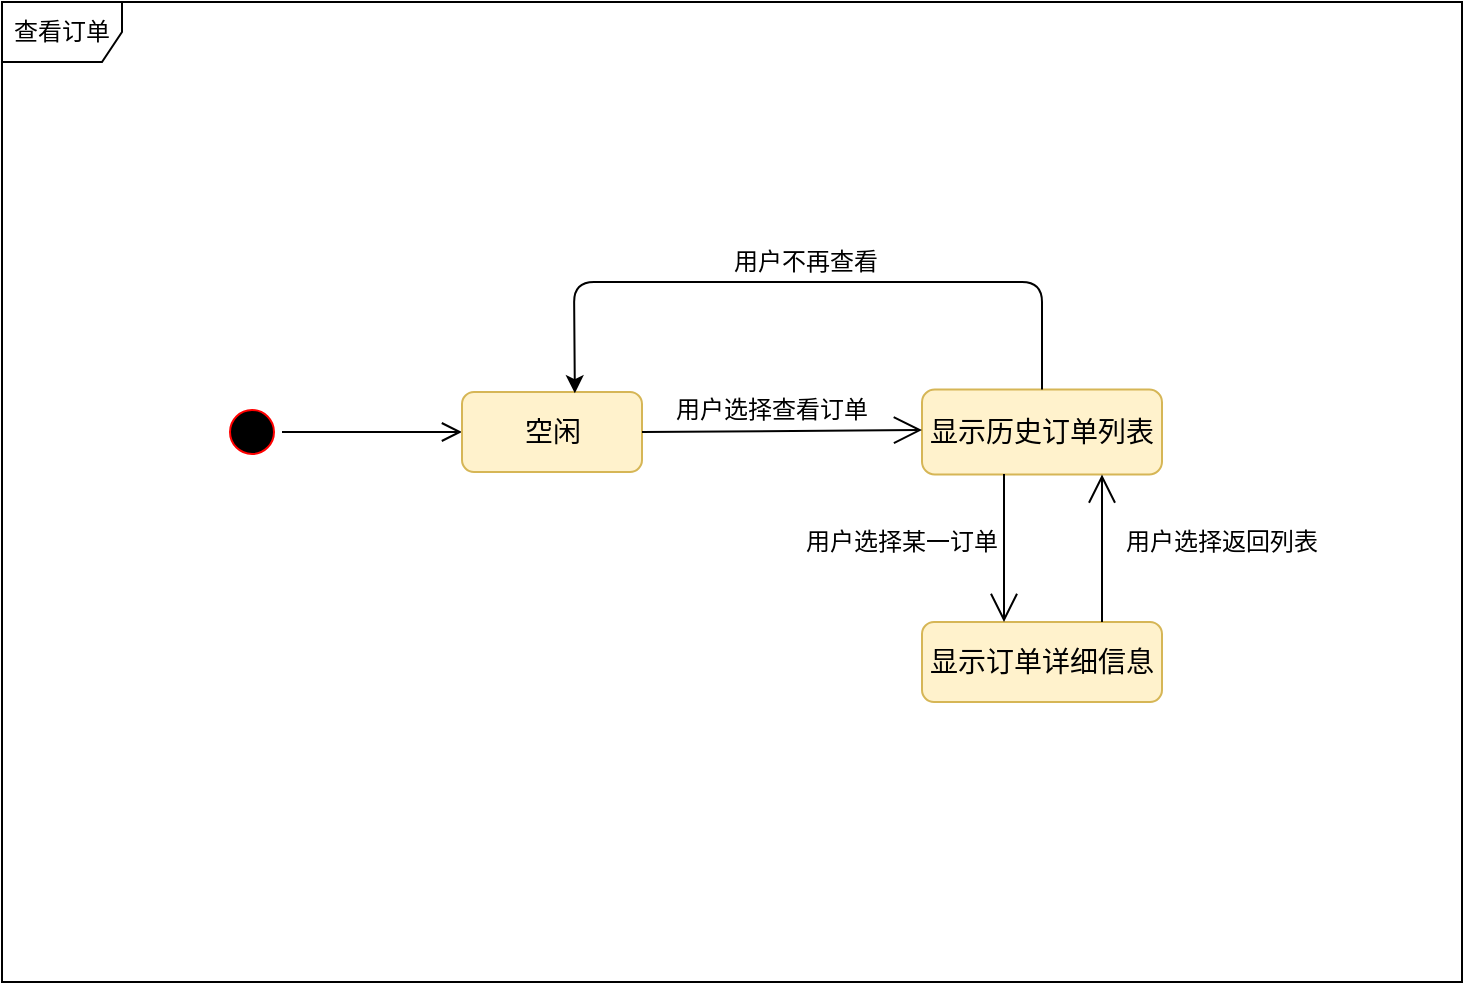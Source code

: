 <mxfile version="12.8.8" type="device"><diagram id="ZJl1b3c11EoYXZP5DNEp" name="Page-1"><mxGraphModel dx="1038" dy="575" grid="1" gridSize="10" guides="1" tooltips="1" connect="1" arrows="1" fold="1" page="1" pageScale="1" pageWidth="827" pageHeight="1169" math="0" shadow="0"><root><mxCell id="0"/><mxCell id="1" parent="0"/><mxCell id="ZQTN3AhUQ9ie-2cK6Wip-1" value="" style="rounded=0;whiteSpace=wrap;html=1;" vertex="1" parent="1"><mxGeometry x="50" y="30" width="730" height="490" as="geometry"/></mxCell><mxCell id="ZQTN3AhUQ9ie-2cK6Wip-2" value="" style="ellipse;html=1;shape=startState;fillColor=#000000;strokeColor=#ff0000;" vertex="1" parent="1"><mxGeometry x="160" y="230" width="30" height="30" as="geometry"/></mxCell><mxCell id="ZQTN3AhUQ9ie-2cK6Wip-3" value="" style="edgeStyle=orthogonalEdgeStyle;html=1;verticalAlign=bottom;endArrow=open;endSize=8;strokeColor=#000000;entryX=0;entryY=0.5;entryDx=0;entryDy=0;" edge="1" source="ZQTN3AhUQ9ie-2cK6Wip-2" parent="1" target="ZQTN3AhUQ9ie-2cK6Wip-6"><mxGeometry relative="1" as="geometry"><mxPoint x="175" y="320" as="targetPoint"/></mxGeometry></mxCell><mxCell id="ZQTN3AhUQ9ie-2cK6Wip-6" value="" style="rounded=1;whiteSpace=wrap;html=1;fillColor=#fff2cc;strokeColor=#d6b656;" vertex="1" parent="1"><mxGeometry x="280" y="225" width="90" height="40" as="geometry"/></mxCell><mxCell id="ZQTN3AhUQ9ie-2cK6Wip-7" value="&lt;font style=&quot;font-size: 14px&quot;&gt;空闲&lt;/font&gt;" style="text;html=1;strokeColor=none;fillColor=none;align=center;verticalAlign=middle;whiteSpace=wrap;rounded=0;" vertex="1" parent="1"><mxGeometry x="287.5" y="235" width="75" height="20" as="geometry"/></mxCell><mxCell id="ZQTN3AhUQ9ie-2cK6Wip-10" value="" style="rounded=1;whiteSpace=wrap;html=1;fillColor=#fff2cc;strokeColor=#d6b656;" vertex="1" parent="1"><mxGeometry x="510" y="223.75" width="120" height="42.5" as="geometry"/></mxCell><mxCell id="ZQTN3AhUQ9ie-2cK6Wip-11" value="&lt;font style=&quot;font-size: 14px&quot;&gt;显示历史订单列表&lt;/font&gt;" style="text;html=1;strokeColor=none;fillColor=none;align=center;verticalAlign=middle;whiteSpace=wrap;rounded=0;" vertex="1" parent="1"><mxGeometry x="495" y="235" width="150" height="20" as="geometry"/></mxCell><mxCell id="ZQTN3AhUQ9ie-2cK6Wip-13" value="" style="endArrow=open;endFill=1;endSize=12;html=1;strokeColor=#000000;exitX=1;exitY=0.5;exitDx=0;exitDy=0;" edge="1" parent="1" source="ZQTN3AhUQ9ie-2cK6Wip-6"><mxGeometry width="160" relative="1" as="geometry"><mxPoint x="330" y="290" as="sourcePoint"/><mxPoint x="510" y="244" as="targetPoint"/></mxGeometry></mxCell><mxCell id="ZQTN3AhUQ9ie-2cK6Wip-14" value="用户选择查看订单" style="text;html=1;strokeColor=none;fillColor=none;align=center;verticalAlign=middle;whiteSpace=wrap;rounded=0;" vertex="1" parent="1"><mxGeometry x="375" y="223.75" width="120" height="20" as="geometry"/></mxCell><mxCell id="ZQTN3AhUQ9ie-2cK6Wip-15" value="" style="rounded=1;whiteSpace=wrap;html=1;fillColor=#fff2cc;strokeColor=#d6b656;" vertex="1" parent="1"><mxGeometry x="510" y="340" width="120" height="40" as="geometry"/></mxCell><mxCell id="ZQTN3AhUQ9ie-2cK6Wip-16" value="&lt;font style=&quot;font-size: 14px&quot;&gt;显示订单详细信息&lt;/font&gt;" style="text;html=1;strokeColor=none;fillColor=none;align=center;verticalAlign=middle;whiteSpace=wrap;rounded=0;" vertex="1" parent="1"><mxGeometry x="510" y="350" width="120" height="20" as="geometry"/></mxCell><mxCell id="ZQTN3AhUQ9ie-2cK6Wip-17" value="" style="endArrow=open;endFill=1;endSize=12;html=1;strokeColor=#000000;" edge="1" parent="1"><mxGeometry width="160" relative="1" as="geometry"><mxPoint x="551" y="266" as="sourcePoint"/><mxPoint x="551" y="340" as="targetPoint"/></mxGeometry></mxCell><mxCell id="ZQTN3AhUQ9ie-2cK6Wip-18" value="用户选择某一订单" style="text;html=1;strokeColor=none;fillColor=none;align=center;verticalAlign=middle;whiteSpace=wrap;rounded=0;" vertex="1" parent="1"><mxGeometry x="450" y="290" width="100" height="20" as="geometry"/></mxCell><mxCell id="ZQTN3AhUQ9ie-2cK6Wip-19" value="" style="endArrow=classic;html=1;strokeColor=#000000;entryX=0.627;entryY=0.015;entryDx=0;entryDy=0;exitX=0.5;exitY=0;exitDx=0;exitDy=0;entryPerimeter=0;" edge="1" parent="1" source="ZQTN3AhUQ9ie-2cK6Wip-10" target="ZQTN3AhUQ9ie-2cK6Wip-6"><mxGeometry width="50" height="50" relative="1" as="geometry"><mxPoint x="390" y="320" as="sourcePoint"/><mxPoint x="440" y="270" as="targetPoint"/><Array as="points"><mxPoint x="570" y="200"/><mxPoint x="570" y="170"/><mxPoint x="336" y="170"/></Array></mxGeometry></mxCell><mxCell id="ZQTN3AhUQ9ie-2cK6Wip-20" value="用户不再查看" style="text;html=1;strokeColor=none;fillColor=none;align=center;verticalAlign=middle;whiteSpace=wrap;rounded=0;" vertex="1" parent="1"><mxGeometry x="409" y="150" width="86" height="20" as="geometry"/></mxCell><mxCell id="ZQTN3AhUQ9ie-2cK6Wip-22" value="" style="endArrow=open;endFill=1;endSize=12;html=1;strokeColor=#000000;exitX=0.75;exitY=0;exitDx=0;exitDy=0;entryX=0.75;entryY=1;entryDx=0;entryDy=0;" edge="1" parent="1" source="ZQTN3AhUQ9ie-2cK6Wip-15" target="ZQTN3AhUQ9ie-2cK6Wip-10"><mxGeometry width="160" relative="1" as="geometry"><mxPoint x="330" y="290" as="sourcePoint"/><mxPoint x="490" y="290" as="targetPoint"/></mxGeometry></mxCell><mxCell id="ZQTN3AhUQ9ie-2cK6Wip-23" value="&lt;font style=&quot;font-size: 12px&quot;&gt;用户选择返回列表&lt;/font&gt;" style="text;html=1;strokeColor=none;fillColor=none;align=center;verticalAlign=middle;whiteSpace=wrap;rounded=0;" vertex="1" parent="1"><mxGeometry x="600" y="290" width="120" height="20" as="geometry"/></mxCell><mxCell id="ZQTN3AhUQ9ie-2cK6Wip-24" value="查看订单" style="shape=umlFrame;whiteSpace=wrap;html=1;" vertex="1" parent="1"><mxGeometry x="50" y="30" width="730" height="490" as="geometry"/></mxCell></root></mxGraphModel></diagram></mxfile>